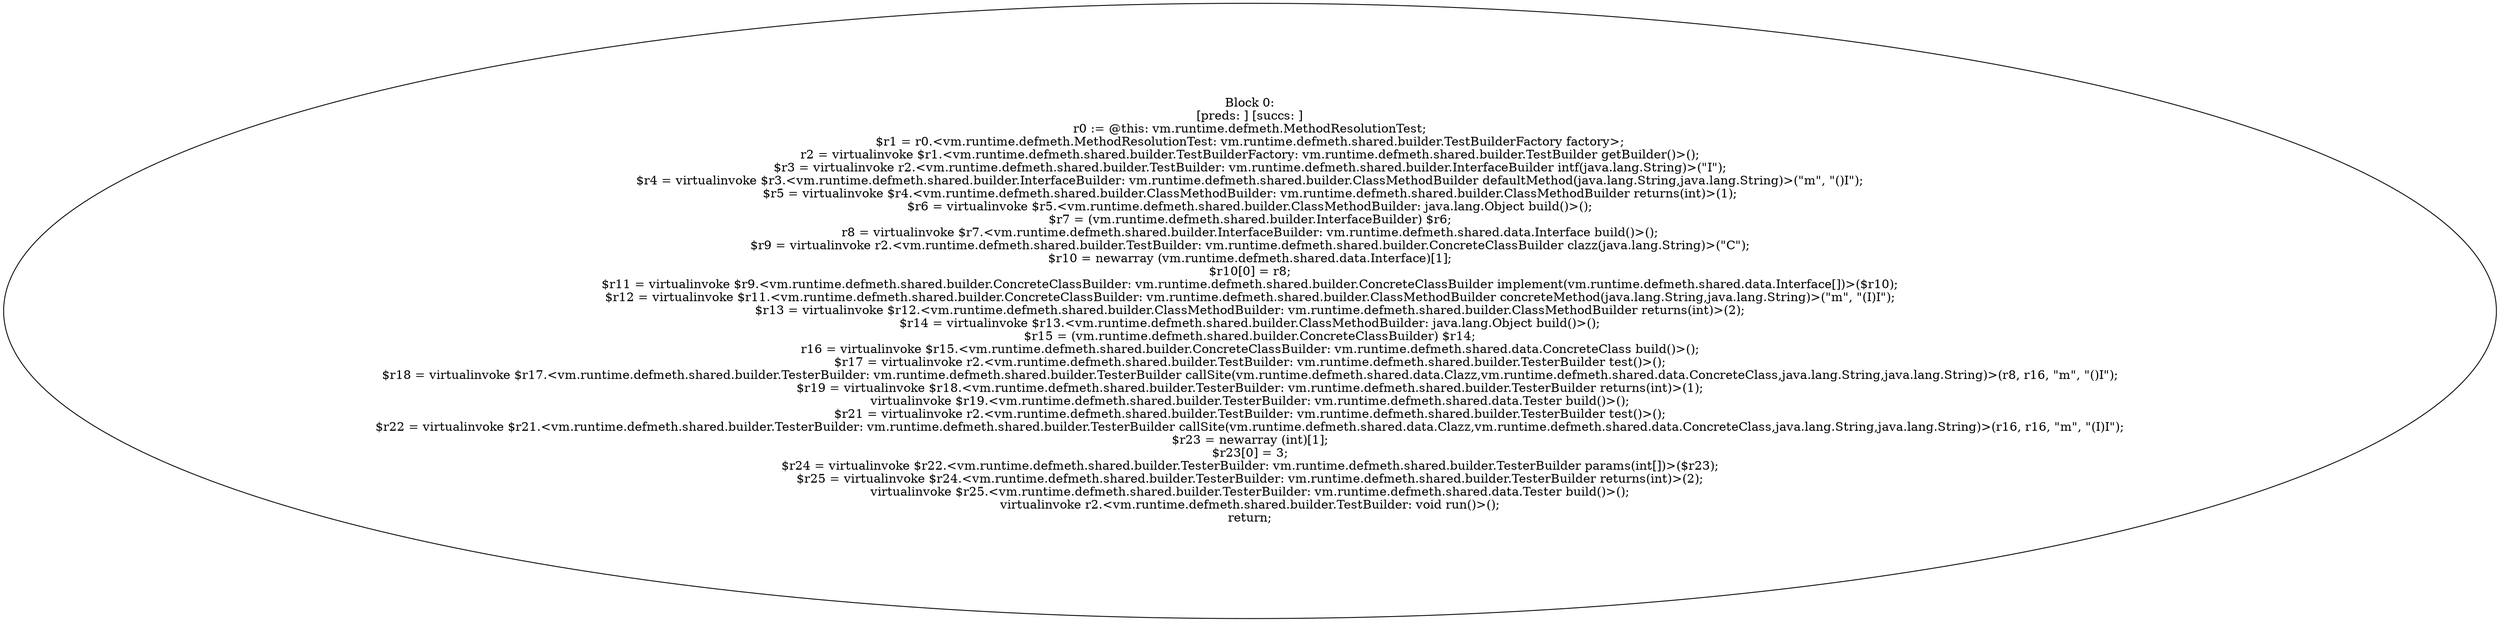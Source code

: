 digraph "unitGraph" {
    "Block 0:
[preds: ] [succs: ]
r0 := @this: vm.runtime.defmeth.MethodResolutionTest;
$r1 = r0.<vm.runtime.defmeth.MethodResolutionTest: vm.runtime.defmeth.shared.builder.TestBuilderFactory factory>;
r2 = virtualinvoke $r1.<vm.runtime.defmeth.shared.builder.TestBuilderFactory: vm.runtime.defmeth.shared.builder.TestBuilder getBuilder()>();
$r3 = virtualinvoke r2.<vm.runtime.defmeth.shared.builder.TestBuilder: vm.runtime.defmeth.shared.builder.InterfaceBuilder intf(java.lang.String)>(\"I\");
$r4 = virtualinvoke $r3.<vm.runtime.defmeth.shared.builder.InterfaceBuilder: vm.runtime.defmeth.shared.builder.ClassMethodBuilder defaultMethod(java.lang.String,java.lang.String)>(\"m\", \"()I\");
$r5 = virtualinvoke $r4.<vm.runtime.defmeth.shared.builder.ClassMethodBuilder: vm.runtime.defmeth.shared.builder.ClassMethodBuilder returns(int)>(1);
$r6 = virtualinvoke $r5.<vm.runtime.defmeth.shared.builder.ClassMethodBuilder: java.lang.Object build()>();
$r7 = (vm.runtime.defmeth.shared.builder.InterfaceBuilder) $r6;
r8 = virtualinvoke $r7.<vm.runtime.defmeth.shared.builder.InterfaceBuilder: vm.runtime.defmeth.shared.data.Interface build()>();
$r9 = virtualinvoke r2.<vm.runtime.defmeth.shared.builder.TestBuilder: vm.runtime.defmeth.shared.builder.ConcreteClassBuilder clazz(java.lang.String)>(\"C\");
$r10 = newarray (vm.runtime.defmeth.shared.data.Interface)[1];
$r10[0] = r8;
$r11 = virtualinvoke $r9.<vm.runtime.defmeth.shared.builder.ConcreteClassBuilder: vm.runtime.defmeth.shared.builder.ConcreteClassBuilder implement(vm.runtime.defmeth.shared.data.Interface[])>($r10);
$r12 = virtualinvoke $r11.<vm.runtime.defmeth.shared.builder.ConcreteClassBuilder: vm.runtime.defmeth.shared.builder.ClassMethodBuilder concreteMethod(java.lang.String,java.lang.String)>(\"m\", \"(I)I\");
$r13 = virtualinvoke $r12.<vm.runtime.defmeth.shared.builder.ClassMethodBuilder: vm.runtime.defmeth.shared.builder.ClassMethodBuilder returns(int)>(2);
$r14 = virtualinvoke $r13.<vm.runtime.defmeth.shared.builder.ClassMethodBuilder: java.lang.Object build()>();
$r15 = (vm.runtime.defmeth.shared.builder.ConcreteClassBuilder) $r14;
r16 = virtualinvoke $r15.<vm.runtime.defmeth.shared.builder.ConcreteClassBuilder: vm.runtime.defmeth.shared.data.ConcreteClass build()>();
$r17 = virtualinvoke r2.<vm.runtime.defmeth.shared.builder.TestBuilder: vm.runtime.defmeth.shared.builder.TesterBuilder test()>();
$r18 = virtualinvoke $r17.<vm.runtime.defmeth.shared.builder.TesterBuilder: vm.runtime.defmeth.shared.builder.TesterBuilder callSite(vm.runtime.defmeth.shared.data.Clazz,vm.runtime.defmeth.shared.data.ConcreteClass,java.lang.String,java.lang.String)>(r8, r16, \"m\", \"()I\");
$r19 = virtualinvoke $r18.<vm.runtime.defmeth.shared.builder.TesterBuilder: vm.runtime.defmeth.shared.builder.TesterBuilder returns(int)>(1);
virtualinvoke $r19.<vm.runtime.defmeth.shared.builder.TesterBuilder: vm.runtime.defmeth.shared.data.Tester build()>();
$r21 = virtualinvoke r2.<vm.runtime.defmeth.shared.builder.TestBuilder: vm.runtime.defmeth.shared.builder.TesterBuilder test()>();
$r22 = virtualinvoke $r21.<vm.runtime.defmeth.shared.builder.TesterBuilder: vm.runtime.defmeth.shared.builder.TesterBuilder callSite(vm.runtime.defmeth.shared.data.Clazz,vm.runtime.defmeth.shared.data.ConcreteClass,java.lang.String,java.lang.String)>(r16, r16, \"m\", \"(I)I\");
$r23 = newarray (int)[1];
$r23[0] = 3;
$r24 = virtualinvoke $r22.<vm.runtime.defmeth.shared.builder.TesterBuilder: vm.runtime.defmeth.shared.builder.TesterBuilder params(int[])>($r23);
$r25 = virtualinvoke $r24.<vm.runtime.defmeth.shared.builder.TesterBuilder: vm.runtime.defmeth.shared.builder.TesterBuilder returns(int)>(2);
virtualinvoke $r25.<vm.runtime.defmeth.shared.builder.TesterBuilder: vm.runtime.defmeth.shared.data.Tester build()>();
virtualinvoke r2.<vm.runtime.defmeth.shared.builder.TestBuilder: void run()>();
return;
"
}
